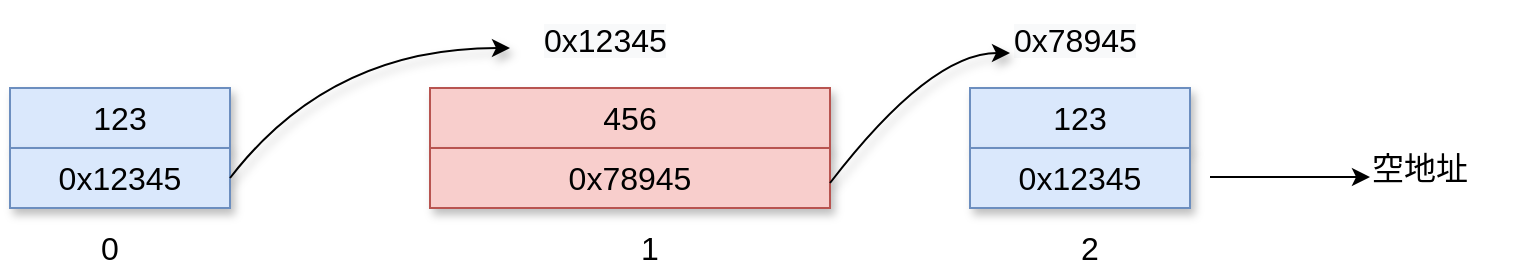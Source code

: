 <mxfile version="13.6.6" type="device"><diagram id="Bc1O9mYRRhTthPxXmCxc" name="第 1 页"><mxGraphModel dx="1422" dy="713" grid="1" gridSize="10" guides="1" tooltips="1" connect="1" arrows="1" fold="1" page="1" pageScale="1" pageWidth="827" pageHeight="1169" math="0" shadow="0"><root><mxCell id="0"/><mxCell id="1" parent="0"/><mxCell id="q7SgffDhsCQGIq42p_pw-1" value="123" style="rounded=0;whiteSpace=wrap;html=1;fillColor=#dae8fc;strokeColor=#6c8ebf;fontSize=16;shadow=1;" vertex="1" parent="1"><mxGeometry x="170" y="250" width="110" height="30" as="geometry"/></mxCell><mxCell id="q7SgffDhsCQGIq42p_pw-2" value="0x12345" style="rounded=0;whiteSpace=wrap;html=1;fillColor=#dae8fc;strokeColor=#6c8ebf;fontSize=16;shadow=1;" vertex="1" parent="1"><mxGeometry x="170" y="280" width="110" height="30" as="geometry"/></mxCell><mxCell id="q7SgffDhsCQGIq42p_pw-3" value="456" style="rounded=0;whiteSpace=wrap;html=1;fillColor=#f8cecc;strokeColor=#b85450;fontSize=16;shadow=1;" vertex="1" parent="1"><mxGeometry x="380" y="250" width="200" height="30" as="geometry"/></mxCell><mxCell id="q7SgffDhsCQGIq42p_pw-4" value="0x78945" style="rounded=0;whiteSpace=wrap;html=1;fillColor=#f8cecc;strokeColor=#b85450;fontSize=16;shadow=1;" vertex="1" parent="1"><mxGeometry x="380" y="280" width="200" height="30" as="geometry"/></mxCell><mxCell id="q7SgffDhsCQGIq42p_pw-5" value="&lt;span style=&quot;color: rgb(0, 0, 0); font-family: helvetica; font-size: 16px; font-style: normal; font-weight: 400; letter-spacing: normal; text-align: center; text-indent: 0px; text-transform: none; word-spacing: 0px; background-color: rgb(248, 249, 250); display: inline; float: none;&quot;&gt;0x12345&lt;/span&gt;" style="text;whiteSpace=wrap;html=1;fontSize=16;shadow=1;" vertex="1" parent="1"><mxGeometry x="435" y="210" width="90" height="30" as="geometry"/></mxCell><mxCell id="q7SgffDhsCQGIq42p_pw-6" value="" style="endArrow=classic;html=1;exitX=1;exitY=0.5;exitDx=0;exitDy=0;curved=1;fontSize=16;shadow=1;" edge="1" parent="1" source="q7SgffDhsCQGIq42p_pw-2"><mxGeometry width="50" height="50" relative="1" as="geometry"><mxPoint x="310" y="260" as="sourcePoint"/><mxPoint x="420" y="230" as="targetPoint"/><Array as="points"><mxPoint x="330" y="230"/></Array></mxGeometry></mxCell><mxCell id="q7SgffDhsCQGIq42p_pw-8" value="空地址" style="text;html=1;strokeColor=none;fillColor=none;align=center;verticalAlign=middle;whiteSpace=wrap;rounded=0;fontSize=16;shadow=1;" vertex="1" parent="1"><mxGeometry x="830" y="280" width="90" height="20" as="geometry"/></mxCell><mxCell id="q7SgffDhsCQGIq42p_pw-9" value="123" style="rounded=0;whiteSpace=wrap;html=1;fillColor=#dae8fc;strokeColor=#6c8ebf;fontSize=16;shadow=1;" vertex="1" parent="1"><mxGeometry x="650" y="250" width="110" height="30" as="geometry"/></mxCell><mxCell id="q7SgffDhsCQGIq42p_pw-10" value="0x12345" style="rounded=0;whiteSpace=wrap;html=1;fillColor=#dae8fc;strokeColor=#6c8ebf;fontSize=16;shadow=1;" vertex="1" parent="1"><mxGeometry x="650" y="280" width="110" height="30" as="geometry"/></mxCell><mxCell id="q7SgffDhsCQGIq42p_pw-11" value="&lt;span style=&quot;color: rgb(0, 0, 0); font-family: helvetica; font-size: 16px; font-style: normal; font-weight: 400; letter-spacing: normal; text-align: center; text-indent: 0px; text-transform: none; word-spacing: 0px; background-color: rgb(248, 249, 250); display: inline; float: none;&quot;&gt;0x78945&lt;/span&gt;" style="text;whiteSpace=wrap;html=1;fontSize=16;" vertex="1" parent="1"><mxGeometry x="670" y="210" width="90" height="30" as="geometry"/></mxCell><mxCell id="q7SgffDhsCQGIq42p_pw-13" value="" style="endArrow=classic;html=1;exitX=1;exitY=0.5;exitDx=0;exitDy=0;curved=1;fontSize=16;shadow=1;entryX=0;entryY=0.75;entryDx=0;entryDy=0;" edge="1" parent="1" target="q7SgffDhsCQGIq42p_pw-11"><mxGeometry width="50" height="50" relative="1" as="geometry"><mxPoint x="580" y="297.5" as="sourcePoint"/><mxPoint x="720" y="232.5" as="targetPoint"/><Array as="points"><mxPoint x="630" y="232.5"/></Array></mxGeometry></mxCell><mxCell id="q7SgffDhsCQGIq42p_pw-14" value="" style="endArrow=classic;html=1;fontSize=16;" edge="1" parent="1"><mxGeometry width="50" height="50" relative="1" as="geometry"><mxPoint x="770" y="294.5" as="sourcePoint"/><mxPoint x="850" y="294.5" as="targetPoint"/></mxGeometry></mxCell><mxCell id="q7SgffDhsCQGIq42p_pw-15" value="0" style="text;html=1;strokeColor=none;fillColor=none;align=center;verticalAlign=middle;whiteSpace=wrap;rounded=0;fontSize=16;" vertex="1" parent="1"><mxGeometry x="200" y="320" width="40" height="20" as="geometry"/></mxCell><mxCell id="q7SgffDhsCQGIq42p_pw-16" value="1" style="text;html=1;strokeColor=none;fillColor=none;align=center;verticalAlign=middle;whiteSpace=wrap;rounded=0;fontSize=16;" vertex="1" parent="1"><mxGeometry x="470" y="320" width="40" height="20" as="geometry"/></mxCell><mxCell id="q7SgffDhsCQGIq42p_pw-17" value="2" style="text;html=1;strokeColor=none;fillColor=none;align=center;verticalAlign=middle;whiteSpace=wrap;rounded=0;fontSize=16;" vertex="1" parent="1"><mxGeometry x="690" y="320" width="40" height="20" as="geometry"/></mxCell></root></mxGraphModel></diagram></mxfile>